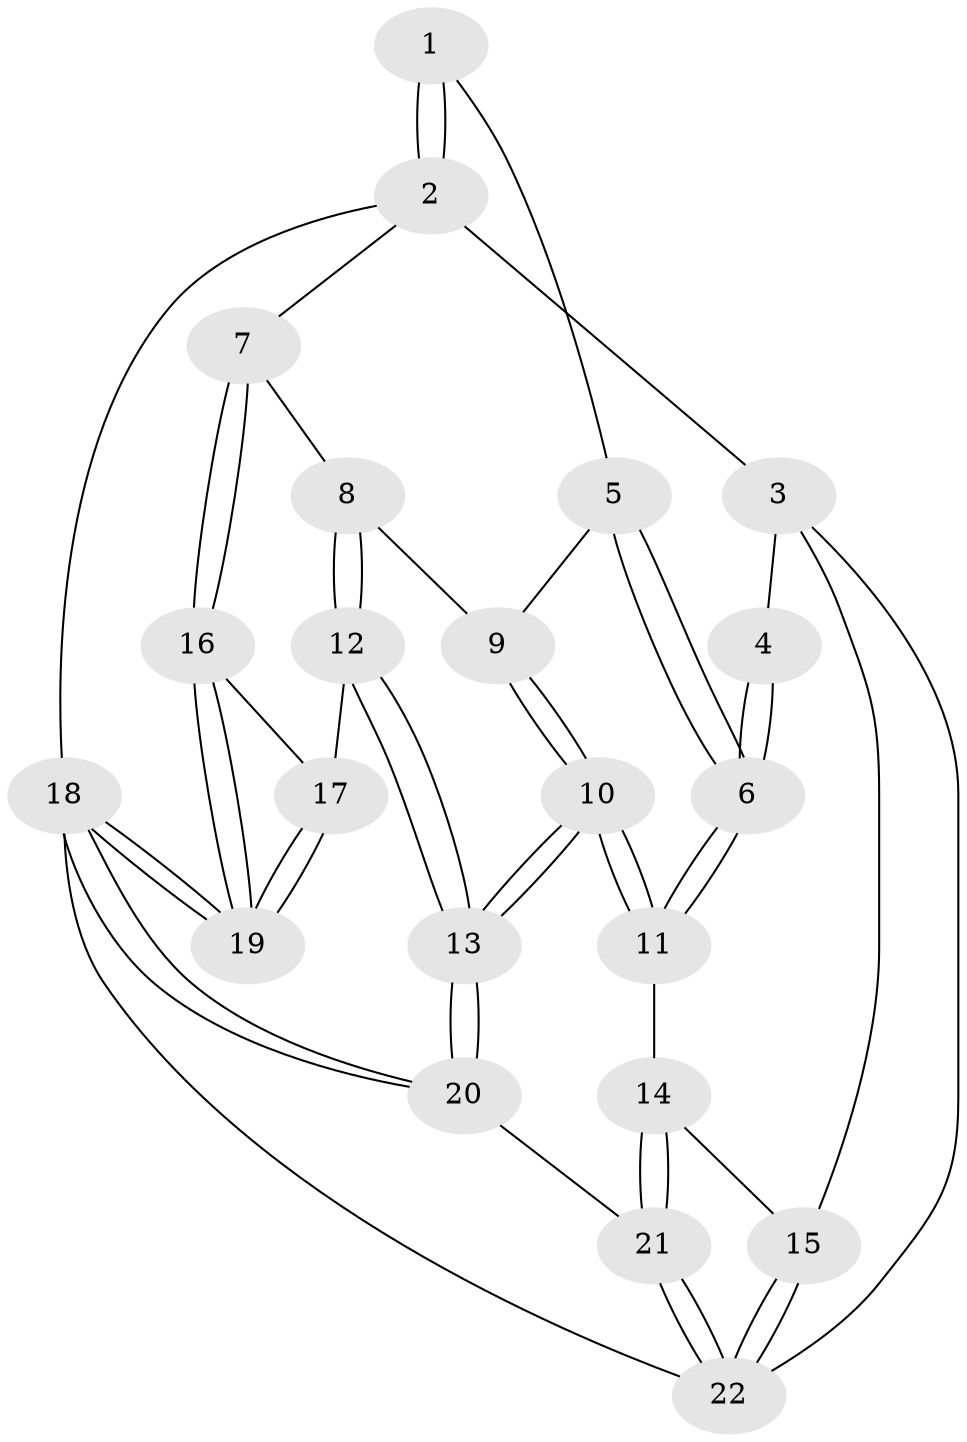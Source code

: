 // Generated by graph-tools (version 1.1) at 2025/46/02/15/25 05:46:28]
// undirected, 22 vertices, 52 edges
graph export_dot {
graph [start="1"]
  node [color=gray90,style=filled];
  1 [pos="+0.6361134141541861+0"];
  2 [pos="+1+0"];
  3 [pos="+0+0"];
  4 [pos="+0.37018578843151734+0"];
  5 [pos="+0.5650734547884452+0"];
  6 [pos="+0.31072580393861365+0.21716579855712304"];
  7 [pos="+1+0"];
  8 [pos="+0.7208048731851183+0.20638260722445173"];
  9 [pos="+0.5819600804879138+0.14083000879237295"];
  10 [pos="+0.3835423341808049+0.3691024141320169"];
  11 [pos="+0.2716571472307445+0.28826390421445564"];
  12 [pos="+0.5794009491880006+0.5880341875080014"];
  13 [pos="+0.5633458892070173+0.5881815979144785"];
  14 [pos="+0.10398429746898111+0.2596111354896288"];
  15 [pos="+0+0.19523966611386967"];
  16 [pos="+1+0.1682602391670525"];
  17 [pos="+0.6380080857529717+0.6041808760212972"];
  18 [pos="+1+1"];
  19 [pos="+1+1"];
  20 [pos="+0.17947374178908646+0.9962728644572658"];
  21 [pos="+0.14579936122983517+1"];
  22 [pos="+0+1"];
  1 -- 2;
  1 -- 2;
  1 -- 5;
  2 -- 3;
  2 -- 7;
  2 -- 18;
  3 -- 4;
  3 -- 15;
  3 -- 22;
  4 -- 6;
  4 -- 6;
  5 -- 6;
  5 -- 6;
  5 -- 9;
  6 -- 11;
  6 -- 11;
  7 -- 8;
  7 -- 16;
  7 -- 16;
  8 -- 9;
  8 -- 12;
  8 -- 12;
  9 -- 10;
  9 -- 10;
  10 -- 11;
  10 -- 11;
  10 -- 13;
  10 -- 13;
  11 -- 14;
  12 -- 13;
  12 -- 13;
  12 -- 17;
  13 -- 20;
  13 -- 20;
  14 -- 15;
  14 -- 21;
  14 -- 21;
  15 -- 22;
  15 -- 22;
  16 -- 17;
  16 -- 19;
  16 -- 19;
  17 -- 19;
  17 -- 19;
  18 -- 19;
  18 -- 19;
  18 -- 20;
  18 -- 20;
  18 -- 22;
  20 -- 21;
  21 -- 22;
  21 -- 22;
}
